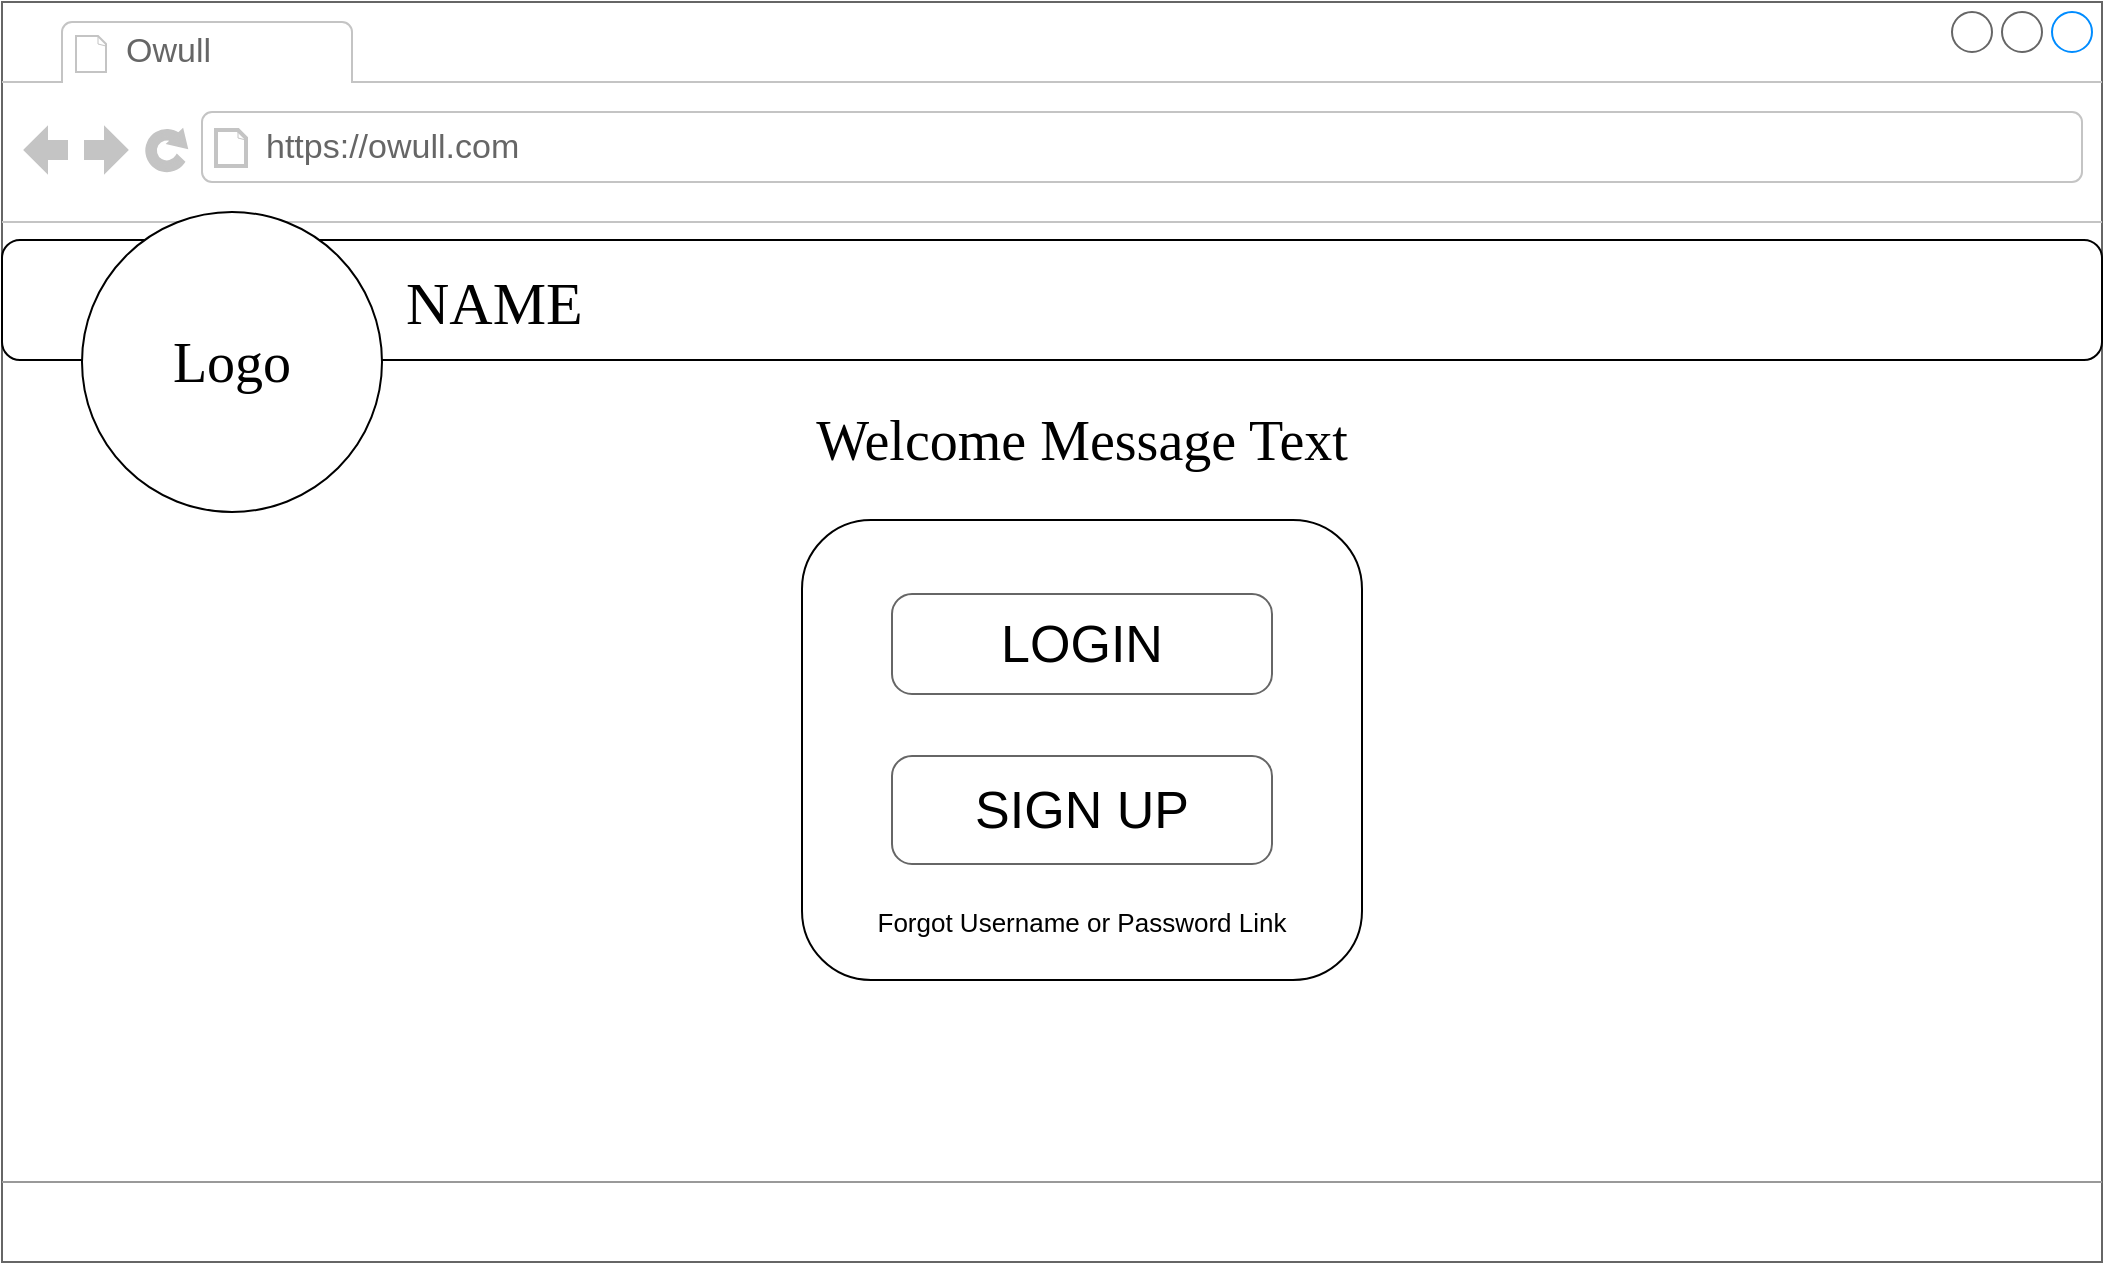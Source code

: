 <mxfile version="10.6.7" type="github"><diagram name="Page-1" id="2cc2dc42-3aac-f2a9-1cec-7a8b7cbee084"><mxGraphModel dx="1318" dy="762" grid="1" gridSize="10" guides="1" tooltips="1" connect="1" arrows="1" fold="1" page="1" pageScale="1" pageWidth="1100" pageHeight="850" background="#ffffff" math="0" shadow="0"><root><mxCell id="0"/><mxCell id="1" parent="0"/><mxCell id="7026571954dc6520-1" value="" style="strokeWidth=1;shadow=0;dashed=0;align=center;html=1;shape=mxgraph.mockup.containers.browserWindow;rSize=0;fillColor=#ffffff;strokeColor=#666666;mainText=,;recursiveResize=0;rounded=0;labelBackgroundColor=none;fontFamily=Verdana;fontSize=12;fontColor=#000000;" parent="1" vertex="1"><mxGeometry x="30" y="20" width="1050" height="630" as="geometry"/></mxCell><mxCell id="sqXV661NZmCxWqVDZ6iE-5" value="" style="rounded=1;whiteSpace=wrap;html=1;fontFamily=Comic Sans MS;fontSize=28;align=center;" vertex="1" parent="7026571954dc6520-1"><mxGeometry y="119" width="1050" height="60" as="geometry"/></mxCell><mxCell id="sqXV661NZmCxWqVDZ6iE-1" value="" style="rounded=1;whiteSpace=wrap;html=1;align=center;" vertex="1" parent="7026571954dc6520-1"><mxGeometry x="400" y="259" width="280" height="230" as="geometry"/></mxCell><mxCell id="7026571954dc6520-2" value="Owull" style="strokeWidth=1;shadow=0;dashed=0;align=center;html=1;shape=mxgraph.mockup.containers.anchor;fontSize=17;fontColor=#666666;align=left;" parent="7026571954dc6520-1" vertex="1"><mxGeometry x="60" y="12" width="110" height="26" as="geometry"/></mxCell><mxCell id="7026571954dc6520-3" value="https://owull.com" style="strokeWidth=1;shadow=0;dashed=0;align=center;html=1;shape=mxgraph.mockup.containers.anchor;rSize=0;fontSize=17;fontColor=#666666;align=left;" parent="7026571954dc6520-1" vertex="1"><mxGeometry x="130" y="60" width="250" height="26" as="geometry"/></mxCell><mxCell id="7026571954dc6520-4" value="&lt;div style=&quot;text-align: left&quot;&gt;&lt;span&gt;NAME&lt;/span&gt;&lt;/div&gt;" style="text;html=1;points=[];align=left;verticalAlign=top;spacingTop=-4;fontSize=30;fontFamily=Verdana;fontColor=#000000;" parent="7026571954dc6520-1" vertex="1"><mxGeometry x="200" y="130" width="340" height="50" as="geometry"/></mxCell><mxCell id="7026571954dc6520-18" value="LOGIN" style="strokeWidth=1;shadow=0;dashed=0;align=center;html=1;shape=mxgraph.mockup.buttons.button;strokeColor=#666666;fontColor=#000000;mainText=;buttonStyle=round;fontSize=26;fontStyle=0;fillColor=none;whiteSpace=wrap;rounded=0;labelBackgroundColor=none;" parent="7026571954dc6520-1" vertex="1"><mxGeometry x="445" y="296" width="190" height="50" as="geometry"/></mxCell><mxCell id="7026571954dc6520-19" value="&lt;font style=&quot;font-size: 26px&quot;&gt;SIGN UP&lt;/font&gt;" style="strokeWidth=1;shadow=0;dashed=0;align=center;html=1;shape=mxgraph.mockup.buttons.button;strokeColor=#666666;fontColor=#000000;mainText=;buttonStyle=round;fontSize=17;fontStyle=0;fillColor=none;whiteSpace=wrap;rounded=0;labelBackgroundColor=none;" parent="7026571954dc6520-1" vertex="1"><mxGeometry x="445" y="377" width="190" height="54" as="geometry"/></mxCell><mxCell id="7026571954dc6520-21" value="" style="verticalLabelPosition=bottom;shadow=0;dashed=0;align=center;html=1;verticalAlign=top;strokeWidth=1;shape=mxgraph.mockup.markup.line;strokeColor=#999999;rounded=0;labelBackgroundColor=none;fillColor=#ffffff;fontFamily=Verdana;fontSize=12;fontColor=#000000;" parent="7026571954dc6520-1" vertex="1"><mxGeometry y="580" width="1050" height="20" as="geometry"/></mxCell><mxCell id="sqXV661NZmCxWqVDZ6iE-2" value="Forgot Username or Password Link" style="text;html=1;strokeColor=none;fillColor=none;align=center;verticalAlign=middle;whiteSpace=wrap;rounded=0;fontSize=13;" vertex="1" parent="7026571954dc6520-1"><mxGeometry x="430" y="450" width="220" height="20" as="geometry"/></mxCell><mxCell id="sqXV661NZmCxWqVDZ6iE-3" value="" style="ellipse;whiteSpace=wrap;html=1;aspect=fixed;fontSize=13;align=center;" vertex="1" parent="7026571954dc6520-1"><mxGeometry x="40" y="105" width="150" height="150" as="geometry"/></mxCell><mxCell id="sqXV661NZmCxWqVDZ6iE-4" value="Logo" style="text;html=1;strokeColor=none;fillColor=none;align=center;verticalAlign=middle;whiteSpace=wrap;rounded=0;fontSize=28;fontFamily=Comic Sans MS;" vertex="1" parent="7026571954dc6520-1"><mxGeometry x="60" y="140" width="110" height="80" as="geometry"/></mxCell><mxCell id="sqXV661NZmCxWqVDZ6iE-6" value="Welcome Message Text" style="text;html=1;strokeColor=none;fillColor=none;align=center;verticalAlign=middle;whiteSpace=wrap;rounded=0;fontFamily=Comic Sans MS;fontSize=28;" vertex="1" parent="7026571954dc6520-1"><mxGeometry x="320" y="209" width="440" height="20" as="geometry"/></mxCell></root></mxGraphModel></diagram></mxfile>